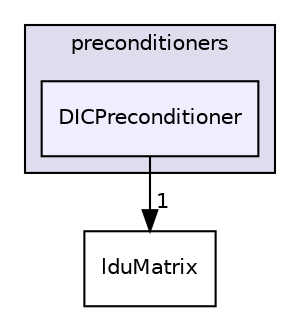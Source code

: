 digraph "src/OpenFOAM/matrices/lduMatrix/preconditioners/DICPreconditioner" {
  bgcolor=transparent;
  compound=true
  node [ fontsize="10", fontname="Helvetica"];
  edge [ labelfontsize="10", labelfontname="Helvetica"];
  subgraph clusterdir_3f6e7e10cc3663a460947d1f6ad52004 {
    graph [ bgcolor="#ddddee", pencolor="black", label="preconditioners" fontname="Helvetica", fontsize="10", URL="dir_3f6e7e10cc3663a460947d1f6ad52004.html"]
  dir_378016728b5a4c082300c4df853d510a [shape=box, label="DICPreconditioner", style="filled", fillcolor="#eeeeff", pencolor="black", URL="dir_378016728b5a4c082300c4df853d510a.html"];
  }
  dir_1ce70feb2b06c30ebd4091245573b99e [shape=box label="lduMatrix" URL="dir_1ce70feb2b06c30ebd4091245573b99e.html"];
  dir_378016728b5a4c082300c4df853d510a->dir_1ce70feb2b06c30ebd4091245573b99e [headlabel="1", labeldistance=1.5 headhref="dir_002154_002149.html"];
}
